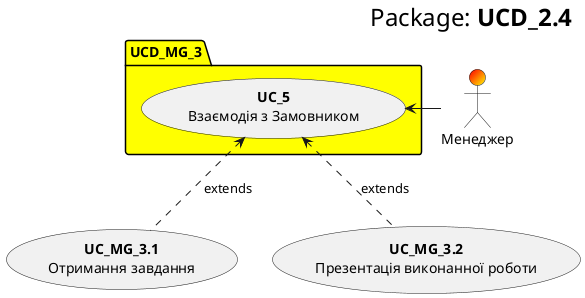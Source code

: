 @startuml
    right header
        <font size=24 color=black>Package:<b> UCD_2.4
    end header

    package UCD_MG_3 #Yellow {
        usecase "<b>UC_5</b>\nВзаємодія з Замовником" as UC_MG_3 
    }
    
    actor "Менеджер" as Manager #Red/Yellow
    Manager -l-> UC_MG_3
    
    usecase "<b>UC_MG_3.1</b>\nОтримання завдання" as UC_MG_3.1
    usecase "<b>UC_MG_3.2</b>\nПрезентація виконанної роботи" as UC_MG_3.2

    
    UC_MG_3.1 .u.> UC_MG_3: extends
    UC_MG_3.2 .u.> UC_MG_3: extends

    
@enduml
